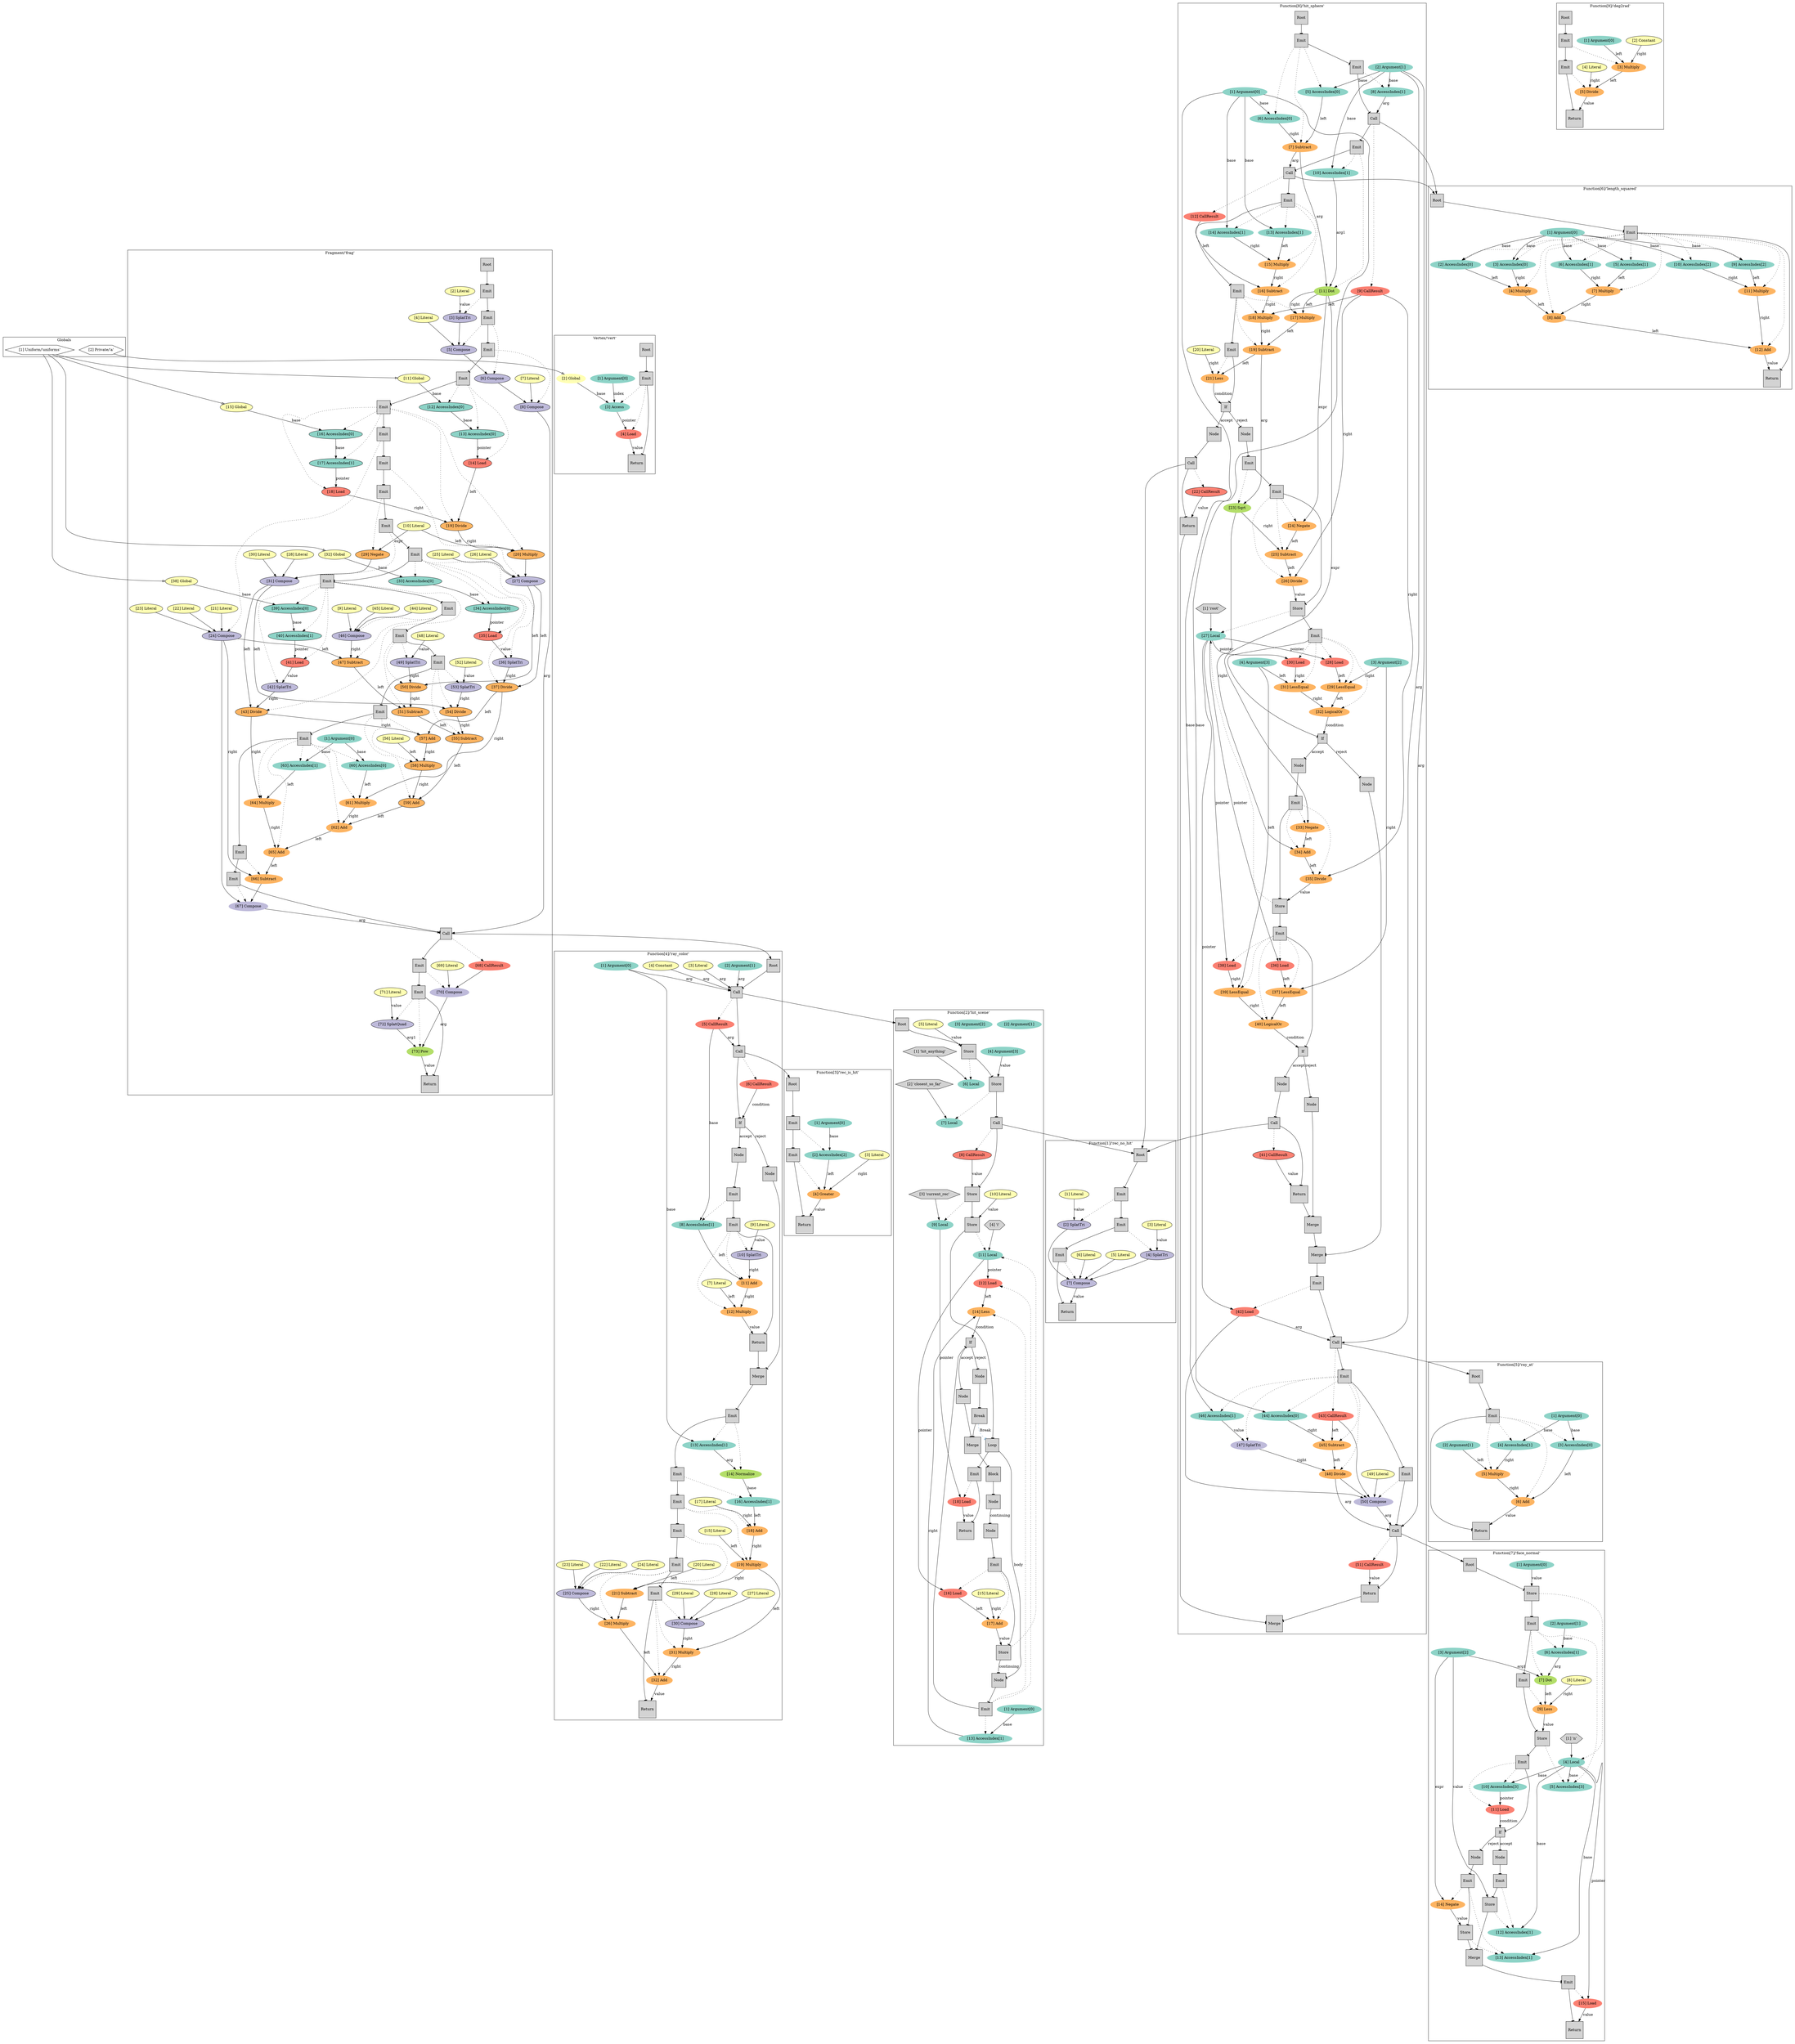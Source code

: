 digraph Module {
	subgraph cluster_globals {
		label="Globals"
		g0 [ shape=hexagon label="[1] Uniform/'uniforms'" ]
		g1 [ shape=hexagon label="[2] Private/'a'" ]
	}
	subgraph cluster_f0 {
		label="Function[1]/'rec_no_hit'"
		node [ style=filled ]
		f0_e0 [ fillcolor="#ffffb3" label="[1] Literal" ]
		f0_e1 [ fillcolor="#bebada" label="[2] SplatTri" ]
		f0_e0 -> f0_e1 [ label="value" ]
		f0_e2 [ fillcolor="#ffffb3" label="[3] Literal" ]
		f0_e3 [ fillcolor="#bebada" label="[4] SplatTri" ]
		f0_e2 -> f0_e3 [ label="value" ]
		f0_e4 [ fillcolor="#ffffb3" label="[5] Literal" ]
		f0_e5 [ fillcolor="#ffffb3" label="[6] Literal" ]
		f0_e6 [ fillcolor="#bebada" label="[7] Compose" ]
		{ f0_e1 f0_e3 f0_e4 f0_e5 } -> f0_e6
		f0_s0 [ shape=square label="Root" ]
		f0_s1 [ shape=square label="Emit" ]
		f0_s2 [ shape=square label="Emit" ]
		f0_s3 [ shape=square label="Emit" ]
		f0_s4 [ shape=square label="Return" ]
		f0_s0 -> f0_s1 [ arrowhead=tee label="" ]
		f0_s1 -> f0_s2 [ arrowhead=tee label="" ]
		f0_s2 -> f0_s3 [ arrowhead=tee label="" ]
		f0_s3 -> f0_s4 [ arrowhead=tee label="" ]
		f0_e6 -> f0_s4 [ label="value" ]
		f0_s1 -> f0_e1 [ style=dotted ]
		f0_s2 -> f0_e3 [ style=dotted ]
		f0_s3 -> f0_e6 [ style=dotted ]
	}
	subgraph cluster_f1 {
		label="Function[2]/'hit_scene'"
		node [ style=filled ]
		f1_l0 [ shape=hexagon label="[1] 'hit_anything'" ]
		f1_l1 [ shape=hexagon label="[2] 'closest_so_far'" ]
		f1_l2 [ shape=hexagon label="[3] 'current_rec'" ]
		f1_l3 [ shape=hexagon label="[4] 'i'" ]
		f1_e0 [ color="#8dd3c7" label="[1] Argument[0]" ]
		f1_e1 [ color="#8dd3c7" label="[2] Argument[1]" ]
		f1_e2 [ color="#8dd3c7" label="[3] Argument[2]" ]
		f1_e3 [ color="#8dd3c7" label="[4] Argument[3]" ]
		f1_e4 [ fillcolor="#ffffb3" label="[5] Literal" ]
		f1_e5 [ color="#8dd3c7" label="[6] Local" ]
		f1_l0 -> f1_e5
		f1_e6 [ color="#8dd3c7" label="[7] Local" ]
		f1_l1 -> f1_e6
		f1_e7 [ fillcolor="#fb8072" label="[8] CallResult" ]
		f1_e8 [ color="#8dd3c7" label="[9] Local" ]
		f1_l2 -> f1_e8
		f1_e9 [ fillcolor="#ffffb3" label="[10] Literal" ]
		f1_e10 [ color="#8dd3c7" label="[11] Local" ]
		f1_l3 -> f1_e10
		f1_e11 [ color="#fb8072" label="[12] Load" ]
		f1_e10 -> f1_e11 [ label="pointer" ]
		f1_e12 [ color="#8dd3c7" label="[13] AccessIndex[1]" ]
		f1_e0 -> f1_e12 [ label="base" ]
		f1_e13 [ color="#fdb462" label="[14] Less" ]
		f1_e12 -> f1_e13 [ label="right" ]
		f1_e11 -> f1_e13 [ label="left" ]
		f1_e14 [ fillcolor="#ffffb3" label="[15] Literal" ]
		f1_e15 [ color="#fb8072" label="[16] Load" ]
		f1_e10 -> f1_e15 [ label="pointer" ]
		f1_e16 [ color="#fdb462" label="[17] Add" ]
		f1_e14 -> f1_e16 [ label="right" ]
		f1_e15 -> f1_e16 [ label="left" ]
		f1_e17 [ color="#fb8072" label="[18] Load" ]
		f1_e8 -> f1_e17 [ label="pointer" ]
		f1_s0 [ shape=square label="Root" ]
		f1_s1 [ shape=square label="Store" ]
		f1_s2 [ shape=square label="Store" ]
		f1_s3 [ shape=square label="Call" ]
		f1_s4 [ shape=square label="Store" ]
		f1_s5 [ shape=square label="Store" ]
		f1_s6 [ shape=square label="Loop" ]
		f1_s7 [ shape=square label="Node" ]
		f1_s8 [ shape=square label="Emit" ]
		f1_s9 [ shape=square label="Store" ]
		f1_s10 [ shape=square label="Node" ]
		f1_s11 [ shape=square label="Emit" ]
		f1_s12 [ shape=square label="If" ]
		f1_s13 [ shape=square label="Node" ]
		f1_s14 [ shape=square label="Node" ]
		f1_s15 [ shape=square label="Break" ]
		f1_s16 [ shape=square label="Merge" ]
		f1_s17 [ shape=square label="Block" ]
		f1_s18 [ shape=square label="Node" ]
		f1_s19 [ shape=square label="Emit" ]
		f1_s20 [ shape=square label="Return" ]
		f1_s0 -> f1_s1 [ arrowhead=tee label="" ]
		f1_s1 -> f1_s2 [ arrowhead=tee label="" ]
		f1_s2 -> f1_s3 [ arrowhead=tee label="" ]
		f1_s3 -> f1_s4 [ arrowhead=tee label="" ]
		f1_s4 -> f1_s5 [ arrowhead=tee label="" ]
		f1_s5 -> f1_s6 [ arrowhead=tee label="" ]
		f1_s7 -> f1_s8 [ arrowhead=tee label="" ]
		f1_s8 -> f1_s9 [ arrowhead=tee label="" ]
		f1_s10 -> f1_s11 [ arrowhead=tee label="" ]
		f1_s11 -> f1_s12 [ arrowhead=tee label="" ]
		f1_s12 -> f1_s13 [ arrowhead=tee label="accept" ]
		f1_s14 -> f1_s15 [ arrowhead=tee label="" ]
		f1_s12 -> f1_s14 [ arrowhead=tee label="reject" ]
		f1_s13 -> f1_s16 [ arrowhead=tee label="" ]
		f1_s15 -> f1_s16 [ arrowhead=tee label="" ]
		f1_s16 -> f1_s17 [ arrowhead=tee label="" ]
		f1_s17 -> f1_s18 [ arrowhead=tee label="" ]
		f1_s6 -> f1_s10 [ arrowhead=tee label="body" ]
		f1_s18 -> f1_s7 [ arrowhead=tee label="continuing" ]
		f1_s9 -> f1_s10 [ arrowhead=tee label="continuing" ]
		f1_s6 -> f1_s19 [ arrowhead=tee label="" ]
		f1_s19 -> f1_s20 [ arrowhead=tee label="" ]
		f1_s15 -> f1_s6 [ arrowhead=tee style=dashed color="#80b1d3" label="Break" ]
		f1_e4 -> f1_s1 [ label="value" ]
		f1_e3 -> f1_s2 [ label="value" ]
		f1_e7 -> f1_s4 [ label="value" ]
		f1_e9 -> f1_s5 [ label="value" ]
		f1_e16 -> f1_s9 [ label="value" ]
		f1_e13 -> f1_s12 [ label="condition" ]
		f1_e17 -> f1_s20 [ label="value" ]
		f1_s1 -> f1_e5 [ style=dotted ]
		f1_s2 -> f1_e6 [ style=dotted ]
		f1_s3 -> f1_e7 [ style=dotted ]
		f1_s4 -> f1_e8 [ style=dotted ]
		f1_s5 -> f1_e10 [ style=dotted ]
		f1_s8 -> f1_e15 [ style=dotted ]
		f1_s8 -> f1_e16 [ style=dotted ]
		f1_s9 -> f1_e10 [ style=dotted ]
		f1_s11 -> f1_e11 [ style=dotted ]
		f1_s11 -> f1_e12 [ style=dotted ]
		f1_s11 -> f1_e13 [ style=dotted ]
		f1_s19 -> f1_e17 [ style=dotted ]
		f1_s3 -> f0_s0
	}
	subgraph cluster_f2 {
		label="Function[3]/'rec_is_hit'"
		node [ style=filled ]
		f2_e0 [ color="#8dd3c7" label="[1] Argument[0]" ]
		f2_e1 [ color="#8dd3c7" label="[2] AccessIndex[2]" ]
		f2_e0 -> f2_e1 [ label="base" ]
		f2_e2 [ fillcolor="#ffffb3" label="[3] Literal" ]
		f2_e3 [ color="#fdb462" label="[4] Greater" ]
		f2_e2 -> f2_e3 [ label="right" ]
		f2_e1 -> f2_e3 [ label="left" ]
		f2_s0 [ shape=square label="Root" ]
		f2_s1 [ shape=square label="Emit" ]
		f2_s2 [ shape=square label="Emit" ]
		f2_s3 [ shape=square label="Return" ]
		f2_s0 -> f2_s1 [ arrowhead=tee label="" ]
		f2_s1 -> f2_s2 [ arrowhead=tee label="" ]
		f2_s2 -> f2_s3 [ arrowhead=tee label="" ]
		f2_e3 -> f2_s3 [ label="value" ]
		f2_s1 -> f2_e1 [ style=dotted ]
		f2_s2 -> f2_e3 [ style=dotted ]
	}
	subgraph cluster_f3 {
		label="Function[4]/'ray_color'"
		node [ style=filled ]
		f3_e0 [ color="#8dd3c7" label="[1] Argument[0]" ]
		f3_e1 [ color="#8dd3c7" label="[2] Argument[1]" ]
		f3_e2 [ fillcolor="#ffffb3" label="[3] Literal" ]
		f3_e3 [ fillcolor="#ffffb3" label="[4] Constant" ]
		f3_e4 [ color="#fb8072" label="[5] CallResult" ]
		f3_e5 [ color="#fb8072" label="[6] CallResult" ]
		f3_e6 [ fillcolor="#ffffb3" label="[7] Literal" ]
		f3_e7 [ color="#8dd3c7" label="[8] AccessIndex[1]" ]
		f3_e4 -> f3_e7 [ label="base" ]
		f3_e8 [ fillcolor="#ffffb3" label="[9] Literal" ]
		f3_e9 [ fillcolor="#bebada" label="[10] SplatTri" ]
		f3_e8 -> f3_e9 [ label="value" ]
		f3_e10 [ color="#fdb462" label="[11] Add" ]
		f3_e9 -> f3_e10 [ label="right" ]
		f3_e7 -> f3_e10 [ label="left" ]
		f3_e11 [ color="#fdb462" label="[12] Multiply" ]
		f3_e10 -> f3_e11 [ label="right" ]
		f3_e6 -> f3_e11 [ label="left" ]
		f3_e12 [ color="#8dd3c7" label="[13] AccessIndex[1]" ]
		f3_e0 -> f3_e12 [ label="base" ]
		f3_e13 [ color="#b3de69" label="[14] Normalize" ]
		f3_e12 -> f3_e13 [ label="arg" ]
		f3_e14 [ fillcolor="#ffffb3" label="[15] Literal" ]
		f3_e15 [ color="#8dd3c7" label="[16] AccessIndex[1]" ]
		f3_e13 -> f3_e15 [ label="base" ]
		f3_e16 [ fillcolor="#ffffb3" label="[17] Literal" ]
		f3_e17 [ color="#fdb462" label="[18] Add" ]
		f3_e16 -> f3_e17 [ label="right" ]
		f3_e15 -> f3_e17 [ label="left" ]
		f3_e18 [ color="#fdb462" label="[19] Multiply" ]
		f3_e17 -> f3_e18 [ label="right" ]
		f3_e14 -> f3_e18 [ label="left" ]
		f3_e19 [ fillcolor="#ffffb3" label="[20] Literal" ]
		f3_e20 [ color="#fdb462" label="[21] Subtract" ]
		f3_e18 -> f3_e20 [ label="right" ]
		f3_e19 -> f3_e20 [ label="left" ]
		f3_e21 [ fillcolor="#ffffb3" label="[22] Literal" ]
		f3_e22 [ fillcolor="#ffffb3" label="[23] Literal" ]
		f3_e23 [ fillcolor="#ffffb3" label="[24] Literal" ]
		f3_e24 [ fillcolor="#bebada" label="[25] Compose" ]
		{ f3_e21 f3_e22 f3_e23 } -> f3_e24
		f3_e25 [ color="#fdb462" label="[26] Multiply" ]
		f3_e24 -> f3_e25 [ label="right" ]
		f3_e20 -> f3_e25 [ label="left" ]
		f3_e26 [ fillcolor="#ffffb3" label="[27] Literal" ]
		f3_e27 [ fillcolor="#ffffb3" label="[28] Literal" ]
		f3_e28 [ fillcolor="#ffffb3" label="[29] Literal" ]
		f3_e29 [ fillcolor="#bebada" label="[30] Compose" ]
		{ f3_e26 f3_e27 f3_e28 } -> f3_e29
		f3_e30 [ color="#fdb462" label="[31] Multiply" ]
		f3_e29 -> f3_e30 [ label="right" ]
		f3_e18 -> f3_e30 [ label="left" ]
		f3_e31 [ color="#fdb462" label="[32] Add" ]
		f3_e30 -> f3_e31 [ label="right" ]
		f3_e25 -> f3_e31 [ label="left" ]
		f3_s0 [ shape=square label="Root" ]
		f3_s1 [ shape=square label="Call" ]
		f3_s2 [ shape=square label="Call" ]
		f3_s3 [ shape=square label="If" ]
		f3_s4 [ shape=square label="Node" ]
		f3_s5 [ shape=square label="Emit" ]
		f3_s6 [ shape=square label="Emit" ]
		f3_s7 [ shape=square label="Return" ]
		f3_s8 [ shape=square label="Node" ]
		f3_s9 [ shape=square label="Merge" ]
		f3_s10 [ shape=square label="Emit" ]
		f3_s11 [ shape=square label="Emit" ]
		f3_s12 [ shape=square label="Emit" ]
		f3_s13 [ shape=square label="Emit" ]
		f3_s14 [ shape=square label="Emit" ]
		f3_s15 [ shape=square label="Emit" ]
		f3_s16 [ shape=square label="Return" ]
		f3_s0 -> f3_s1 [ arrowhead=tee label="" ]
		f3_s1 -> f3_s2 [ arrowhead=tee label="" ]
		f3_s2 -> f3_s3 [ arrowhead=tee label="" ]
		f3_s4 -> f3_s5 [ arrowhead=tee label="" ]
		f3_s5 -> f3_s6 [ arrowhead=tee label="" ]
		f3_s6 -> f3_s7 [ arrowhead=tee label="" ]
		f3_s3 -> f3_s4 [ arrowhead=tee label="accept" ]
		f3_s3 -> f3_s8 [ arrowhead=tee label="reject" ]
		f3_s7 -> f3_s9 [ arrowhead=tee label="" ]
		f3_s8 -> f3_s9 [ arrowhead=tee label="" ]
		f3_s9 -> f3_s10 [ arrowhead=tee label="" ]
		f3_s10 -> f3_s11 [ arrowhead=tee label="" ]
		f3_s11 -> f3_s12 [ arrowhead=tee label="" ]
		f3_s12 -> f3_s13 [ arrowhead=tee label="" ]
		f3_s13 -> f3_s14 [ arrowhead=tee label="" ]
		f3_s14 -> f3_s15 [ arrowhead=tee label="" ]
		f3_s15 -> f3_s16 [ arrowhead=tee label="" ]
		f3_e1 -> f3_s1 [ label="arg" ]
		f3_e0 -> f3_s1 [ label="arg" ]
		f3_e2 -> f3_s1 [ label="arg" ]
		f3_e3 -> f3_s1 [ label="arg" ]
		f3_e4 -> f3_s2 [ label="arg" ]
		f3_e5 -> f3_s3 [ label="condition" ]
		f3_e11 -> f3_s7 [ label="value" ]
		f3_e31 -> f3_s16 [ label="value" ]
		f3_s1 -> f3_e4 [ style=dotted ]
		f3_s2 -> f3_e5 [ style=dotted ]
		f3_s5 -> f3_e7 [ style=dotted ]
		f3_s6 -> f3_e9 [ style=dotted ]
		f3_s6 -> f3_e10 [ style=dotted ]
		f3_s6 -> f3_e11 [ style=dotted ]
		f3_s10 -> f3_e12 [ style=dotted ]
		f3_s10 -> f3_e13 [ style=dotted ]
		f3_s11 -> f3_e15 [ style=dotted ]
		f3_s12 -> f3_e17 [ style=dotted ]
		f3_s12 -> f3_e18 [ style=dotted ]
		f3_s13 -> f3_e20 [ style=dotted ]
		f3_s14 -> f3_e24 [ style=dotted ]
		f3_s14 -> f3_e25 [ style=dotted ]
		f3_s15 -> f3_e29 [ style=dotted ]
		f3_s15 -> f3_e30 [ style=dotted ]
		f3_s15 -> f3_e31 [ style=dotted ]
		f3_s1 -> f1_s0
		f3_s2 -> f2_s0
	}
	subgraph cluster_f4 {
		label="Function[5]/'ray_at'"
		node [ style=filled ]
		f4_e0 [ color="#8dd3c7" label="[1] Argument[0]" ]
		f4_e1 [ color="#8dd3c7" label="[2] Argument[1]" ]
		f4_e2 [ color="#8dd3c7" label="[3] AccessIndex[0]" ]
		f4_e0 -> f4_e2 [ label="base" ]
		f4_e3 [ color="#8dd3c7" label="[4] AccessIndex[1]" ]
		f4_e0 -> f4_e3 [ label="base" ]
		f4_e4 [ color="#fdb462" label="[5] Multiply" ]
		f4_e3 -> f4_e4 [ label="right" ]
		f4_e1 -> f4_e4 [ label="left" ]
		f4_e5 [ color="#fdb462" label="[6] Add" ]
		f4_e4 -> f4_e5 [ label="right" ]
		f4_e2 -> f4_e5 [ label="left" ]
		f4_s0 [ shape=square label="Root" ]
		f4_s1 [ shape=square label="Emit" ]
		f4_s2 [ shape=square label="Return" ]
		f4_s0 -> f4_s1 [ arrowhead=tee label="" ]
		f4_s1 -> f4_s2 [ arrowhead=tee label="" ]
		f4_e5 -> f4_s2 [ label="value" ]
		f4_s1 -> f4_e2 [ style=dotted ]
		f4_s1 -> f4_e3 [ style=dotted ]
		f4_s1 -> f4_e4 [ style=dotted ]
		f4_s1 -> f4_e5 [ style=dotted ]
	}
	subgraph cluster_f5 {
		label="Function[6]/'length_squared'"
		node [ style=filled ]
		f5_e0 [ color="#8dd3c7" label="[1] Argument[0]" ]
		f5_e1 [ color="#8dd3c7" label="[2] AccessIndex[0]" ]
		f5_e0 -> f5_e1 [ label="base" ]
		f5_e2 [ color="#8dd3c7" label="[3] AccessIndex[0]" ]
		f5_e0 -> f5_e2 [ label="base" ]
		f5_e3 [ color="#fdb462" label="[4] Multiply" ]
		f5_e2 -> f5_e3 [ label="right" ]
		f5_e1 -> f5_e3 [ label="left" ]
		f5_e4 [ color="#8dd3c7" label="[5] AccessIndex[1]" ]
		f5_e0 -> f5_e4 [ label="base" ]
		f5_e5 [ color="#8dd3c7" label="[6] AccessIndex[1]" ]
		f5_e0 -> f5_e5 [ label="base" ]
		f5_e6 [ color="#fdb462" label="[7] Multiply" ]
		f5_e5 -> f5_e6 [ label="right" ]
		f5_e4 -> f5_e6 [ label="left" ]
		f5_e7 [ color="#fdb462" label="[8] Add" ]
		f5_e6 -> f5_e7 [ label="right" ]
		f5_e3 -> f5_e7 [ label="left" ]
		f5_e8 [ color="#8dd3c7" label="[9] AccessIndex[2]" ]
		f5_e0 -> f5_e8 [ label="base" ]
		f5_e9 [ color="#8dd3c7" label="[10] AccessIndex[2]" ]
		f5_e0 -> f5_e9 [ label="base" ]
		f5_e10 [ color="#fdb462" label="[11] Multiply" ]
		f5_e9 -> f5_e10 [ label="right" ]
		f5_e8 -> f5_e10 [ label="left" ]
		f5_e11 [ color="#fdb462" label="[12] Add" ]
		f5_e10 -> f5_e11 [ label="right" ]
		f5_e7 -> f5_e11 [ label="left" ]
		f5_s0 [ shape=square label="Root" ]
		f5_s1 [ shape=square label="Emit" ]
		f5_s2 [ shape=square label="Return" ]
		f5_s0 -> f5_s1 [ arrowhead=tee label="" ]
		f5_s1 -> f5_s2 [ arrowhead=tee label="" ]
		f5_e11 -> f5_s2 [ label="value" ]
		f5_s1 -> f5_e1 [ style=dotted ]
		f5_s1 -> f5_e2 [ style=dotted ]
		f5_s1 -> f5_e3 [ style=dotted ]
		f5_s1 -> f5_e4 [ style=dotted ]
		f5_s1 -> f5_e5 [ style=dotted ]
		f5_s1 -> f5_e6 [ style=dotted ]
		f5_s1 -> f5_e7 [ style=dotted ]
		f5_s1 -> f5_e8 [ style=dotted ]
		f5_s1 -> f5_e9 [ style=dotted ]
		f5_s1 -> f5_e10 [ style=dotted ]
		f5_s1 -> f5_e11 [ style=dotted ]
	}
	subgraph cluster_f6 {
		label="Function[7]/'face_normal'"
		node [ style=filled ]
		f6_l0 [ shape=hexagon label="[1] 'n'" ]
		f6_e0 [ color="#8dd3c7" label="[1] Argument[0]" ]
		f6_e1 [ color="#8dd3c7" label="[2] Argument[1]" ]
		f6_e2 [ color="#8dd3c7" label="[3] Argument[2]" ]
		f6_e3 [ color="#8dd3c7" label="[4] Local" ]
		f6_l0 -> f6_e3
		f6_e4 [ color="#8dd3c7" label="[5] AccessIndex[3]" ]
		f6_e3 -> f6_e4 [ label="base" ]
		f6_e5 [ color="#8dd3c7" label="[6] AccessIndex[1]" ]
		f6_e1 -> f6_e5 [ label="base" ]
		f6_e6 [ color="#b3de69" label="[7] Dot" ]
		f6_e5 -> f6_e6 [ label="arg" ]
		f6_e2 -> f6_e6 [ label="arg1" ]
		f6_e7 [ fillcolor="#ffffb3" label="[8] Literal" ]
		f6_e8 [ color="#fdb462" label="[9] Less" ]
		f6_e7 -> f6_e8 [ label="right" ]
		f6_e6 -> f6_e8 [ label="left" ]
		f6_e9 [ color="#8dd3c7" label="[10] AccessIndex[3]" ]
		f6_e3 -> f6_e9 [ label="base" ]
		f6_e10 [ color="#fb8072" label="[11] Load" ]
		f6_e9 -> f6_e10 [ label="pointer" ]
		f6_e11 [ color="#8dd3c7" label="[12] AccessIndex[1]" ]
		f6_e3 -> f6_e11 [ label="base" ]
		f6_e12 [ color="#8dd3c7" label="[13] AccessIndex[1]" ]
		f6_e3 -> f6_e12 [ label="base" ]
		f6_e13 [ color="#fdb462" label="[14] Negate" ]
		f6_e2 -> f6_e13 [ label="expr" ]
		f6_e14 [ color="#fb8072" label="[15] Load" ]
		f6_e3 -> f6_e14 [ label="pointer" ]
		f6_s0 [ shape=square label="Root" ]
		f6_s1 [ shape=square label="Store" ]
		f6_s2 [ shape=square label="Emit" ]
		f6_s3 [ shape=square label="Emit" ]
		f6_s4 [ shape=square label="Store" ]
		f6_s5 [ shape=square label="Emit" ]
		f6_s6 [ shape=square label="If" ]
		f6_s7 [ shape=square label="Node" ]
		f6_s8 [ shape=square label="Emit" ]
		f6_s9 [ shape=square label="Store" ]
		f6_s10 [ shape=square label="Node" ]
		f6_s11 [ shape=square label="Emit" ]
		f6_s12 [ shape=square label="Store" ]
		f6_s13 [ shape=square label="Merge" ]
		f6_s14 [ shape=square label="Emit" ]
		f6_s15 [ shape=square label="Return" ]
		f6_s0 -> f6_s1 [ arrowhead=tee label="" ]
		f6_s1 -> f6_s2 [ arrowhead=tee label="" ]
		f6_s2 -> f6_s3 [ arrowhead=tee label="" ]
		f6_s3 -> f6_s4 [ arrowhead=tee label="" ]
		f6_s4 -> f6_s5 [ arrowhead=tee label="" ]
		f6_s5 -> f6_s6 [ arrowhead=tee label="" ]
		f6_s7 -> f6_s8 [ arrowhead=tee label="" ]
		f6_s8 -> f6_s9 [ arrowhead=tee label="" ]
		f6_s6 -> f6_s7 [ arrowhead=tee label="accept" ]
		f6_s10 -> f6_s11 [ arrowhead=tee label="" ]
		f6_s11 -> f6_s12 [ arrowhead=tee label="" ]
		f6_s6 -> f6_s10 [ arrowhead=tee label="reject" ]
		f6_s9 -> f6_s13 [ arrowhead=tee label="" ]
		f6_s12 -> f6_s13 [ arrowhead=tee label="" ]
		f6_s13 -> f6_s14 [ arrowhead=tee label="" ]
		f6_s14 -> f6_s15 [ arrowhead=tee label="" ]
		f6_e0 -> f6_s1 [ label="value" ]
		f6_e8 -> f6_s4 [ label="value" ]
		f6_e10 -> f6_s6 [ label="condition" ]
		f6_e2 -> f6_s9 [ label="value" ]
		f6_e13 -> f6_s12 [ label="value" ]
		f6_e14 -> f6_s15 [ label="value" ]
		f6_s1 -> f6_e3 [ style=dotted ]
		f6_s2 -> f6_e4 [ style=dotted ]
		f6_s2 -> f6_e5 [ style=dotted ]
		f6_s2 -> f6_e6 [ style=dotted ]
		f6_s3 -> f6_e8 [ style=dotted ]
		f6_s4 -> f6_e4 [ style=dotted ]
		f6_s5 -> f6_e9 [ style=dotted ]
		f6_s5 -> f6_e10 [ style=dotted ]
		f6_s8 -> f6_e11 [ style=dotted ]
		f6_s9 -> f6_e11 [ style=dotted ]
		f6_s11 -> f6_e12 [ style=dotted ]
		f6_s11 -> f6_e13 [ style=dotted ]
		f6_s12 -> f6_e12 [ style=dotted ]
		f6_s14 -> f6_e14 [ style=dotted ]
	}
	subgraph cluster_f7 {
		label="Function[8]/'hit_sphere'"
		node [ style=filled ]
		f7_l0 [ shape=hexagon label="[1] 'root'" ]
		f7_e0 [ color="#8dd3c7" label="[1] Argument[0]" ]
		f7_e1 [ color="#8dd3c7" label="[2] Argument[1]" ]
		f7_e2 [ color="#8dd3c7" label="[3] Argument[2]" ]
		f7_e3 [ color="#8dd3c7" label="[4] Argument[3]" ]
		f7_e4 [ color="#8dd3c7" label="[5] AccessIndex[0]" ]
		f7_e1 -> f7_e4 [ label="base" ]
		f7_e5 [ color="#8dd3c7" label="[6] AccessIndex[0]" ]
		f7_e0 -> f7_e5 [ label="base" ]
		f7_e6 [ color="#fdb462" label="[7] Subtract" ]
		f7_e5 -> f7_e6 [ label="right" ]
		f7_e4 -> f7_e6 [ label="left" ]
		f7_e7 [ color="#8dd3c7" label="[8] AccessIndex[1]" ]
		f7_e1 -> f7_e7 [ label="base" ]
		f7_e8 [ color="#fb8072" label="[9] CallResult" ]
		f7_e9 [ color="#8dd3c7" label="[10] AccessIndex[1]" ]
		f7_e1 -> f7_e9 [ label="base" ]
		f7_e10 [ color="#b3de69" label="[11] Dot" ]
		f7_e6 -> f7_e10 [ label="arg" ]
		f7_e9 -> f7_e10 [ label="arg1" ]
		f7_e11 [ color="#fb8072" label="[12] CallResult" ]
		f7_e12 [ color="#8dd3c7" label="[13] AccessIndex[1]" ]
		f7_e0 -> f7_e12 [ label="base" ]
		f7_e13 [ color="#8dd3c7" label="[14] AccessIndex[1]" ]
		f7_e0 -> f7_e13 [ label="base" ]
		f7_e14 [ color="#fdb462" label="[15] Multiply" ]
		f7_e13 -> f7_e14 [ label="right" ]
		f7_e12 -> f7_e14 [ label="left" ]
		f7_e15 [ color="#fdb462" label="[16] Subtract" ]
		f7_e14 -> f7_e15 [ label="right" ]
		f7_e11 -> f7_e15 [ label="left" ]
		f7_e16 [ color="#fdb462" label="[17] Multiply" ]
		f7_e10 -> f7_e16 [ label="right" ]
		f7_e10 -> f7_e16 [ label="left" ]
		f7_e17 [ color="#fdb462" label="[18] Multiply" ]
		f7_e15 -> f7_e17 [ label="right" ]
		f7_e8 -> f7_e17 [ label="left" ]
		f7_e18 [ color="#fdb462" label="[19] Subtract" ]
		f7_e17 -> f7_e18 [ label="right" ]
		f7_e16 -> f7_e18 [ label="left" ]
		f7_e19 [ fillcolor="#ffffb3" label="[20] Literal" ]
		f7_e20 [ color="#fdb462" label="[21] Less" ]
		f7_e19 -> f7_e20 [ label="right" ]
		f7_e18 -> f7_e20 [ label="left" ]
		f7_e21 [ fillcolor="#fb8072" label="[22] CallResult" ]
		f7_e22 [ color="#b3de69" label="[23] Sqrt" ]
		f7_e18 -> f7_e22 [ label="arg" ]
		f7_e23 [ color="#fdb462" label="[24] Negate" ]
		f7_e10 -> f7_e23 [ label="expr" ]
		f7_e24 [ color="#fdb462" label="[25] Subtract" ]
		f7_e22 -> f7_e24 [ label="right" ]
		f7_e23 -> f7_e24 [ label="left" ]
		f7_e25 [ color="#fdb462" label="[26] Divide" ]
		f7_e8 -> f7_e25 [ label="right" ]
		f7_e24 -> f7_e25 [ label="left" ]
		f7_e26 [ color="#8dd3c7" label="[27] Local" ]
		f7_l0 -> f7_e26
		f7_e27 [ color="#fb8072" label="[28] Load" ]
		f7_e26 -> f7_e27 [ label="pointer" ]
		f7_e28 [ color="#fdb462" label="[29] LessEqual" ]
		f7_e2 -> f7_e28 [ label="right" ]
		f7_e27 -> f7_e28 [ label="left" ]
		f7_e29 [ color="#fb8072" label="[30] Load" ]
		f7_e26 -> f7_e29 [ label="pointer" ]
		f7_e30 [ color="#fdb462" label="[31] LessEqual" ]
		f7_e29 -> f7_e30 [ label="right" ]
		f7_e3 -> f7_e30 [ label="left" ]
		f7_e31 [ color="#fdb462" label="[32] LogicalOr" ]
		f7_e30 -> f7_e31 [ label="right" ]
		f7_e28 -> f7_e31 [ label="left" ]
		f7_e32 [ color="#fdb462" label="[33] Negate" ]
		f7_e10 -> f7_e32 [ label="expr" ]
		f7_e33 [ color="#fdb462" label="[34] Add" ]
		f7_e22 -> f7_e33 [ label="right" ]
		f7_e32 -> f7_e33 [ label="left" ]
		f7_e34 [ color="#fdb462" label="[35] Divide" ]
		f7_e8 -> f7_e34 [ label="right" ]
		f7_e33 -> f7_e34 [ label="left" ]
		f7_e35 [ color="#fb8072" label="[36] Load" ]
		f7_e26 -> f7_e35 [ label="pointer" ]
		f7_e36 [ color="#fdb462" label="[37] LessEqual" ]
		f7_e2 -> f7_e36 [ label="right" ]
		f7_e35 -> f7_e36 [ label="left" ]
		f7_e37 [ color="#fb8072" label="[38] Load" ]
		f7_e26 -> f7_e37 [ label="pointer" ]
		f7_e38 [ color="#fdb462" label="[39] LessEqual" ]
		f7_e37 -> f7_e38 [ label="right" ]
		f7_e3 -> f7_e38 [ label="left" ]
		f7_e39 [ color="#fdb462" label="[40] LogicalOr" ]
		f7_e38 -> f7_e39 [ label="right" ]
		f7_e36 -> f7_e39 [ label="left" ]
		f7_e40 [ fillcolor="#fb8072" label="[41] CallResult" ]
		f7_e41 [ color="#fb8072" label="[42] Load" ]
		f7_e26 -> f7_e41 [ label="pointer" ]
		f7_e42 [ color="#fb8072" label="[43] CallResult" ]
		f7_e43 [ color="#8dd3c7" label="[44] AccessIndex[0]" ]
		f7_e0 -> f7_e43 [ label="base" ]
		f7_e44 [ color="#fdb462" label="[45] Subtract" ]
		f7_e43 -> f7_e44 [ label="right" ]
		f7_e42 -> f7_e44 [ label="left" ]
		f7_e45 [ color="#8dd3c7" label="[46] AccessIndex[1]" ]
		f7_e0 -> f7_e45 [ label="base" ]
		f7_e46 [ color="#bebada" label="[47] SplatTri" ]
		f7_e45 -> f7_e46 [ label="value" ]
		f7_e47 [ color="#fdb462" label="[48] Divide" ]
		f7_e46 -> f7_e47 [ label="right" ]
		f7_e44 -> f7_e47 [ label="left" ]
		f7_e48 [ fillcolor="#ffffb3" label="[49] Literal" ]
		f7_e49 [ color="#bebada" label="[50] Compose" ]
		{ f7_e42 f7_e47 f7_e41 f7_e48 } -> f7_e49
		f7_e50 [ color="#fb8072" label="[51] CallResult" ]
		f7_s0 [ shape=square label="Root" ]
		f7_s1 [ shape=square label="Emit" ]
		f7_s2 [ shape=square label="Emit" ]
		f7_s3 [ shape=square label="Call" ]
		f7_s4 [ shape=square label="Emit" ]
		f7_s5 [ shape=square label="Call" ]
		f7_s6 [ shape=square label="Emit" ]
		f7_s7 [ shape=square label="Emit" ]
		f7_s8 [ shape=square label="Emit" ]
		f7_s9 [ shape=square label="If" ]
		f7_s10 [ shape=square label="Node" ]
		f7_s11 [ shape=square label="Call" ]
		f7_s12 [ shape=square label="Return" ]
		f7_s13 [ shape=square label="Node" ]
		f7_s14 [ shape=square label="Emit" ]
		f7_s15 [ shape=square label="Emit" ]
		f7_s16 [ shape=square label="Store" ]
		f7_s17 [ shape=square label="Emit" ]
		f7_s18 [ shape=square label="If" ]
		f7_s19 [ shape=square label="Node" ]
		f7_s20 [ shape=square label="Emit" ]
		f7_s21 [ shape=square label="Store" ]
		f7_s22 [ shape=square label="Emit" ]
		f7_s23 [ shape=square label="If" ]
		f7_s24 [ shape=square label="Node" ]
		f7_s25 [ shape=square label="Call" ]
		f7_s26 [ shape=square label="Return" ]
		f7_s27 [ shape=square label="Node" ]
		f7_s28 [ shape=square label="Merge" ]
		f7_s29 [ shape=square label="Node" ]
		f7_s30 [ shape=square label="Merge" ]
		f7_s31 [ shape=square label="Emit" ]
		f7_s32 [ shape=square label="Call" ]
		f7_s33 [ shape=square label="Emit" ]
		f7_s34 [ shape=square label="Emit" ]
		f7_s35 [ shape=square label="Call" ]
		f7_s36 [ shape=square label="Return" ]
		f7_s37 [ shape=square label="Merge" ]
		f7_s0 -> f7_s1 [ arrowhead=tee label="" ]
		f7_s1 -> f7_s2 [ arrowhead=tee label="" ]
		f7_s2 -> f7_s3 [ arrowhead=tee label="" ]
		f7_s3 -> f7_s4 [ arrowhead=tee label="" ]
		f7_s4 -> f7_s5 [ arrowhead=tee label="" ]
		f7_s5 -> f7_s6 [ arrowhead=tee label="" ]
		f7_s6 -> f7_s7 [ arrowhead=tee label="" ]
		f7_s7 -> f7_s8 [ arrowhead=tee label="" ]
		f7_s8 -> f7_s9 [ arrowhead=tee label="" ]
		f7_s10 -> f7_s11 [ arrowhead=tee label="" ]
		f7_s11 -> f7_s12 [ arrowhead=tee label="" ]
		f7_s9 -> f7_s10 [ arrowhead=tee label="accept" ]
		f7_s13 -> f7_s14 [ arrowhead=tee label="" ]
		f7_s14 -> f7_s15 [ arrowhead=tee label="" ]
		f7_s15 -> f7_s16 [ arrowhead=tee label="" ]
		f7_s16 -> f7_s17 [ arrowhead=tee label="" ]
		f7_s17 -> f7_s18 [ arrowhead=tee label="" ]
		f7_s19 -> f7_s20 [ arrowhead=tee label="" ]
		f7_s20 -> f7_s21 [ arrowhead=tee label="" ]
		f7_s21 -> f7_s22 [ arrowhead=tee label="" ]
		f7_s22 -> f7_s23 [ arrowhead=tee label="" ]
		f7_s24 -> f7_s25 [ arrowhead=tee label="" ]
		f7_s25 -> f7_s26 [ arrowhead=tee label="" ]
		f7_s23 -> f7_s24 [ arrowhead=tee label="accept" ]
		f7_s23 -> f7_s27 [ arrowhead=tee label="reject" ]
		f7_s26 -> f7_s28 [ arrowhead=tee label="" ]
		f7_s27 -> f7_s28 [ arrowhead=tee label="" ]
		f7_s18 -> f7_s19 [ arrowhead=tee label="accept" ]
		f7_s18 -> f7_s29 [ arrowhead=tee label="reject" ]
		f7_s28 -> f7_s30 [ arrowhead=tee label="" ]
		f7_s29 -> f7_s30 [ arrowhead=tee label="" ]
		f7_s30 -> f7_s31 [ arrowhead=tee label="" ]
		f7_s31 -> f7_s32 [ arrowhead=tee label="" ]
		f7_s32 -> f7_s33 [ arrowhead=tee label="" ]
		f7_s33 -> f7_s34 [ arrowhead=tee label="" ]
		f7_s34 -> f7_s35 [ arrowhead=tee label="" ]
		f7_s35 -> f7_s36 [ arrowhead=tee label="" ]
		f7_s9 -> f7_s13 [ arrowhead=tee label="reject" ]
		f7_s12 -> f7_s37 [ arrowhead=tee label="" ]
		f7_s36 -> f7_s37 [ arrowhead=tee label="" ]
		f7_e7 -> f7_s3 [ label="arg" ]
		f7_e6 -> f7_s5 [ label="arg" ]
		f7_e20 -> f7_s9 [ label="condition" ]
		f7_e21 -> f7_s12 [ label="value" ]
		f7_e25 -> f7_s16 [ label="value" ]
		f7_e31 -> f7_s18 [ label="condition" ]
		f7_e34 -> f7_s21 [ label="value" ]
		f7_e39 -> f7_s23 [ label="condition" ]
		f7_e40 -> f7_s26 [ label="value" ]
		f7_e1 -> f7_s32 [ label="arg" ]
		f7_e41 -> f7_s32 [ label="arg" ]
		f7_e49 -> f7_s35 [ label="arg" ]
		f7_e1 -> f7_s35 [ label="arg" ]
		f7_e47 -> f7_s35 [ label="arg" ]
		f7_e50 -> f7_s36 [ label="value" ]
		f7_s1 -> f7_e4 [ style=dotted ]
		f7_s1 -> f7_e5 [ style=dotted ]
		f7_s1 -> f7_e6 [ style=dotted ]
		f7_s2 -> f7_e7 [ style=dotted ]
		f7_s3 -> f7_e8 [ style=dotted ]
		f7_s4 -> f7_e9 [ style=dotted ]
		f7_s4 -> f7_e10 [ style=dotted ]
		f7_s5 -> f7_e11 [ style=dotted ]
		f7_s6 -> f7_e12 [ style=dotted ]
		f7_s6 -> f7_e13 [ style=dotted ]
		f7_s6 -> f7_e14 [ style=dotted ]
		f7_s6 -> f7_e15 [ style=dotted ]
		f7_s7 -> f7_e16 [ style=dotted ]
		f7_s7 -> f7_e17 [ style=dotted ]
		f7_s7 -> f7_e18 [ style=dotted ]
		f7_s8 -> f7_e20 [ style=dotted ]
		f7_s11 -> f7_e21 [ style=dotted ]
		f7_s14 -> f7_e22 [ style=dotted ]
		f7_s15 -> f7_e23 [ style=dotted ]
		f7_s15 -> f7_e24 [ style=dotted ]
		f7_s15 -> f7_e25 [ style=dotted ]
		f7_s16 -> f7_e26 [ style=dotted ]
		f7_s17 -> f7_e27 [ style=dotted ]
		f7_s17 -> f7_e28 [ style=dotted ]
		f7_s17 -> f7_e29 [ style=dotted ]
		f7_s17 -> f7_e30 [ style=dotted ]
		f7_s17 -> f7_e31 [ style=dotted ]
		f7_s20 -> f7_e32 [ style=dotted ]
		f7_s20 -> f7_e33 [ style=dotted ]
		f7_s20 -> f7_e34 [ style=dotted ]
		f7_s21 -> f7_e26 [ style=dotted ]
		f7_s22 -> f7_e35 [ style=dotted ]
		f7_s22 -> f7_e36 [ style=dotted ]
		f7_s22 -> f7_e37 [ style=dotted ]
		f7_s22 -> f7_e38 [ style=dotted ]
		f7_s22 -> f7_e39 [ style=dotted ]
		f7_s25 -> f7_e40 [ style=dotted ]
		f7_s31 -> f7_e41 [ style=dotted ]
		f7_s32 -> f7_e42 [ style=dotted ]
		f7_s33 -> f7_e43 [ style=dotted ]
		f7_s33 -> f7_e44 [ style=dotted ]
		f7_s33 -> f7_e45 [ style=dotted ]
		f7_s33 -> f7_e46 [ style=dotted ]
		f7_s33 -> f7_e47 [ style=dotted ]
		f7_s34 -> f7_e49 [ style=dotted ]
		f7_s35 -> f7_e50 [ style=dotted ]
		f7_s3 -> f5_s0
		f7_s5 -> f5_s0
		f7_s11 -> f0_s0
		f7_s25 -> f0_s0
		f7_s32 -> f4_s0
		f7_s35 -> f6_s0
	}
	subgraph cluster_f8 {
		label="Function[9]/'deg2rad'"
		node [ style=filled ]
		f8_e0 [ color="#8dd3c7" label="[1] Argument[0]" ]
		f8_e1 [ fillcolor="#ffffb3" label="[2] Constant" ]
		f8_e2 [ color="#fdb462" label="[3] Multiply" ]
		f8_e1 -> f8_e2 [ label="right" ]
		f8_e0 -> f8_e2 [ label="left" ]
		f8_e3 [ fillcolor="#ffffb3" label="[4] Literal" ]
		f8_e4 [ color="#fdb462" label="[5] Divide" ]
		f8_e3 -> f8_e4 [ label="right" ]
		f8_e2 -> f8_e4 [ label="left" ]
		f8_s0 [ shape=square label="Root" ]
		f8_s1 [ shape=square label="Emit" ]
		f8_s2 [ shape=square label="Emit" ]
		f8_s3 [ shape=square label="Return" ]
		f8_s0 -> f8_s1 [ arrowhead=tee label="" ]
		f8_s1 -> f8_s2 [ arrowhead=tee label="" ]
		f8_s2 -> f8_s3 [ arrowhead=tee label="" ]
		f8_e4 -> f8_s3 [ label="value" ]
		f8_s1 -> f8_e2 [ style=dotted ]
		f8_s2 -> f8_e4 [ style=dotted ]
	}
	subgraph cluster_ep0 {
		label="Vertex/'vert'"
		node [ style=filled ]
		ep0_e0 [ color="#8dd3c7" label="[1] Argument[0]" ]
		ep0_e1 [ color="#ffffb3" label="[2] Global" ]
		g1 -> ep0_e1 [fillcolor=gray]
		ep0_e2 [ color="#8dd3c7" label="[3] Access" ]
		ep0_e1 -> ep0_e2 [ label="base" ]
		ep0_e0 -> ep0_e2 [ label="index" ]
		ep0_e3 [ color="#fb8072" label="[4] Load" ]
		ep0_e2 -> ep0_e3 [ label="pointer" ]
		ep0_s0 [ shape=square label="Root" ]
		ep0_s1 [ shape=square label="Emit" ]
		ep0_s2 [ shape=square label="Return" ]
		ep0_s0 -> ep0_s1 [ arrowhead=tee label="" ]
		ep0_s1 -> ep0_s2 [ arrowhead=tee label="" ]
		ep0_e3 -> ep0_s2 [ label="value" ]
		ep0_s1 -> ep0_e2 [ style=dotted ]
		ep0_s1 -> ep0_e3 [ style=dotted ]
	}
	subgraph cluster_ep1 {
		label="Fragment/'frag'"
		node [ style=filled ]
		ep1_e0 [ color="#8dd3c7" label="[1] Argument[0]" ]
		ep1_e1 [ fillcolor="#ffffb3" label="[2] Literal" ]
		ep1_e2 [ fillcolor="#bebada" label="[3] SplatTri" ]
		ep1_e1 -> ep1_e2 [ label="value" ]
		ep1_e3 [ fillcolor="#ffffb3" label="[4] Literal" ]
		ep1_e4 [ fillcolor="#bebada" label="[5] Compose" ]
		{ ep1_e2 ep1_e3 } -> ep1_e4
		ep1_e5 [ fillcolor="#bebada" label="[6] Compose" ]
		{ ep1_e4 } -> ep1_e5
		ep1_e6 [ fillcolor="#ffffb3" label="[7] Literal" ]
		ep1_e7 [ fillcolor="#bebada" label="[8] Compose" ]
		{ ep1_e5 ep1_e6 } -> ep1_e7
		ep1_e8 [ fillcolor="#ffffb3" label="[9] Literal" ]
		ep1_e9 [ fillcolor="#ffffb3" label="[10] Literal" ]
		ep1_e10 [ fillcolor="#ffffb3" label="[11] Global" ]
		g0 -> ep1_e10 [fillcolor=gray]
		ep1_e11 [ fillcolor="#8dd3c7" label="[12] AccessIndex[0]" ]
		ep1_e10 -> ep1_e11 [ label="base" ]
		ep1_e12 [ fillcolor="#8dd3c7" label="[13] AccessIndex[0]" ]
		ep1_e11 -> ep1_e12 [ label="base" ]
		ep1_e13 [ fillcolor="#fb8072" label="[14] Load" ]
		ep1_e12 -> ep1_e13 [ label="pointer" ]
		ep1_e14 [ fillcolor="#ffffb3" label="[15] Global" ]
		g0 -> ep1_e14 [fillcolor=gray]
		ep1_e15 [ fillcolor="#8dd3c7" label="[16] AccessIndex[0]" ]
		ep1_e14 -> ep1_e15 [ label="base" ]
		ep1_e16 [ fillcolor="#8dd3c7" label="[17] AccessIndex[1]" ]
		ep1_e15 -> ep1_e16 [ label="base" ]
		ep1_e17 [ fillcolor="#fb8072" label="[18] Load" ]
		ep1_e16 -> ep1_e17 [ label="pointer" ]
		ep1_e18 [ fillcolor="#fdb462" label="[19] Divide" ]
		ep1_e17 -> ep1_e18 [ label="right" ]
		ep1_e13 -> ep1_e18 [ label="left" ]
		ep1_e19 [ fillcolor="#fdb462" label="[20] Multiply" ]
		ep1_e18 -> ep1_e19 [ label="right" ]
		ep1_e9 -> ep1_e19 [ label="left" ]
		ep1_e20 [ fillcolor="#ffffb3" label="[21] Literal" ]
		ep1_e21 [ fillcolor="#ffffb3" label="[22] Literal" ]
		ep1_e22 [ fillcolor="#ffffb3" label="[23] Literal" ]
		ep1_e23 [ fillcolor="#bebada" label="[24] Compose" ]
		{ ep1_e20 ep1_e21 ep1_e22 } -> ep1_e23
		ep1_e24 [ fillcolor="#ffffb3" label="[25] Literal" ]
		ep1_e25 [ fillcolor="#ffffb3" label="[26] Literal" ]
		ep1_e26 [ fillcolor="#bebada" label="[27] Compose" ]
		{ ep1_e19 ep1_e24 ep1_e25 } -> ep1_e26
		ep1_e27 [ fillcolor="#ffffb3" label="[28] Literal" ]
		ep1_e28 [ fillcolor="#fdb462" label="[29] Negate" ]
		ep1_e9 -> ep1_e28 [ label="expr" ]
		ep1_e29 [ fillcolor="#ffffb3" label="[30] Literal" ]
		ep1_e30 [ fillcolor="#bebada" label="[31] Compose" ]
		{ ep1_e27 ep1_e28 ep1_e29 } -> ep1_e30
		ep1_e31 [ fillcolor="#ffffb3" label="[32] Global" ]
		g0 -> ep1_e31 [fillcolor=gray]
		ep1_e32 [ fillcolor="#8dd3c7" label="[33] AccessIndex[0]" ]
		ep1_e31 -> ep1_e32 [ label="base" ]
		ep1_e33 [ fillcolor="#8dd3c7" label="[34] AccessIndex[0]" ]
		ep1_e32 -> ep1_e33 [ label="base" ]
		ep1_e34 [ fillcolor="#fb8072" label="[35] Load" ]
		ep1_e33 -> ep1_e34 [ label="pointer" ]
		ep1_e35 [ fillcolor="#bebada" label="[36] SplatTri" ]
		ep1_e34 -> ep1_e35 [ label="value" ]
		ep1_e36 [ fillcolor="#fdb462" label="[37] Divide" ]
		ep1_e35 -> ep1_e36 [ label="right" ]
		ep1_e26 -> ep1_e36 [ label="left" ]
		ep1_e37 [ fillcolor="#ffffb3" label="[38] Global" ]
		g0 -> ep1_e37 [fillcolor=gray]
		ep1_e38 [ fillcolor="#8dd3c7" label="[39] AccessIndex[0]" ]
		ep1_e37 -> ep1_e38 [ label="base" ]
		ep1_e39 [ fillcolor="#8dd3c7" label="[40] AccessIndex[1]" ]
		ep1_e38 -> ep1_e39 [ label="base" ]
		ep1_e40 [ fillcolor="#fb8072" label="[41] Load" ]
		ep1_e39 -> ep1_e40 [ label="pointer" ]
		ep1_e41 [ fillcolor="#bebada" label="[42] SplatTri" ]
		ep1_e40 -> ep1_e41 [ label="value" ]
		ep1_e42 [ fillcolor="#fdb462" label="[43] Divide" ]
		ep1_e41 -> ep1_e42 [ label="right" ]
		ep1_e30 -> ep1_e42 [ label="left" ]
		ep1_e43 [ fillcolor="#ffffb3" label="[44] Literal" ]
		ep1_e44 [ fillcolor="#ffffb3" label="[45] Literal" ]
		ep1_e45 [ fillcolor="#bebada" label="[46] Compose" ]
		{ ep1_e43 ep1_e44 ep1_e8 } -> ep1_e45
		ep1_e46 [ fillcolor="#fdb462" label="[47] Subtract" ]
		ep1_e45 -> ep1_e46 [ label="right" ]
		ep1_e23 -> ep1_e46 [ label="left" ]
		ep1_e47 [ fillcolor="#ffffb3" label="[48] Literal" ]
		ep1_e48 [ fillcolor="#bebada" label="[49] SplatTri" ]
		ep1_e47 -> ep1_e48 [ label="value" ]
		ep1_e49 [ fillcolor="#fdb462" label="[50] Divide" ]
		ep1_e48 -> ep1_e49 [ label="right" ]
		ep1_e26 -> ep1_e49 [ label="left" ]
		ep1_e50 [ fillcolor="#fdb462" label="[51] Subtract" ]
		ep1_e49 -> ep1_e50 [ label="right" ]
		ep1_e46 -> ep1_e50 [ label="left" ]
		ep1_e51 [ fillcolor="#ffffb3" label="[52] Literal" ]
		ep1_e52 [ fillcolor="#bebada" label="[53] SplatTri" ]
		ep1_e51 -> ep1_e52 [ label="value" ]
		ep1_e53 [ fillcolor="#fdb462" label="[54] Divide" ]
		ep1_e52 -> ep1_e53 [ label="right" ]
		ep1_e30 -> ep1_e53 [ label="left" ]
		ep1_e54 [ fillcolor="#fdb462" label="[55] Subtract" ]
		ep1_e53 -> ep1_e54 [ label="right" ]
		ep1_e50 -> ep1_e54 [ label="left" ]
		ep1_e55 [ fillcolor="#ffffb3" label="[56] Literal" ]
		ep1_e56 [ fillcolor="#fdb462" label="[57] Add" ]
		ep1_e42 -> ep1_e56 [ label="right" ]
		ep1_e36 -> ep1_e56 [ label="left" ]
		ep1_e57 [ fillcolor="#fdb462" label="[58] Multiply" ]
		ep1_e56 -> ep1_e57 [ label="right" ]
		ep1_e55 -> ep1_e57 [ label="left" ]
		ep1_e58 [ fillcolor="#fdb462" label="[59] Add" ]
		ep1_e57 -> ep1_e58 [ label="right" ]
		ep1_e54 -> ep1_e58 [ label="left" ]
		ep1_e59 [ color="#8dd3c7" label="[60] AccessIndex[0]" ]
		ep1_e0 -> ep1_e59 [ label="base" ]
		ep1_e60 [ color="#fdb462" label="[61] Multiply" ]
		ep1_e36 -> ep1_e60 [ label="right" ]
		ep1_e59 -> ep1_e60 [ label="left" ]
		ep1_e61 [ color="#fdb462" label="[62] Add" ]
		ep1_e60 -> ep1_e61 [ label="right" ]
		ep1_e58 -> ep1_e61 [ label="left" ]
		ep1_e62 [ color="#8dd3c7" label="[63] AccessIndex[1]" ]
		ep1_e0 -> ep1_e62 [ label="base" ]
		ep1_e63 [ color="#fdb462" label="[64] Multiply" ]
		ep1_e42 -> ep1_e63 [ label="right" ]
		ep1_e62 -> ep1_e63 [ label="left" ]
		ep1_e64 [ color="#fdb462" label="[65] Add" ]
		ep1_e63 -> ep1_e64 [ label="right" ]
		ep1_e61 -> ep1_e64 [ label="left" ]
		ep1_e65 [ color="#fdb462" label="[66] Subtract" ]
		ep1_e23 -> ep1_e65 [ label="right" ]
		ep1_e64 -> ep1_e65 [ label="left" ]
		ep1_e66 [ color="#bebada" label="[67] Compose" ]
		{ ep1_e23 ep1_e65 } -> ep1_e66
		ep1_e67 [ color="#fb8072" label="[68] CallResult" ]
		ep1_e68 [ fillcolor="#ffffb3" label="[69] Literal" ]
		ep1_e69 [ color="#bebada" label="[70] Compose" ]
		{ ep1_e67 ep1_e68 } -> ep1_e69
		ep1_e70 [ fillcolor="#ffffb3" label="[71] Literal" ]
		ep1_e71 [ fillcolor="#bebada" label="[72] SplatQuad" ]
		ep1_e70 -> ep1_e71 [ label="value" ]
		ep1_e72 [ color="#b3de69" label="[73] Pow" ]
		ep1_e69 -> ep1_e72 [ label="arg" ]
		ep1_e71 -> ep1_e72 [ label="arg1" ]
		ep1_s0 [ shape=square label="Root" ]
		ep1_s1 [ shape=square label="Emit" ]
		ep1_s2 [ shape=square label="Emit" ]
		ep1_s3 [ shape=square label="Emit" ]
		ep1_s4 [ shape=square label="Emit" ]
		ep1_s5 [ shape=square label="Emit" ]
		ep1_s6 [ shape=square label="Emit" ]
		ep1_s7 [ shape=square label="Emit" ]
		ep1_s8 [ shape=square label="Emit" ]
		ep1_s9 [ shape=square label="Emit" ]
		ep1_s10 [ shape=square label="Emit" ]
		ep1_s11 [ shape=square label="Emit" ]
		ep1_s12 [ shape=square label="Emit" ]
		ep1_s13 [ shape=square label="Emit" ]
		ep1_s14 [ shape=square label="Emit" ]
		ep1_s15 [ shape=square label="Emit" ]
		ep1_s16 [ shape=square label="Emit" ]
		ep1_s17 [ shape=square label="Emit" ]
		ep1_s18 [ shape=square label="Emit" ]
		ep1_s19 [ shape=square label="Call" ]
		ep1_s20 [ shape=square label="Emit" ]
		ep1_s21 [ shape=square label="Emit" ]
		ep1_s22 [ shape=square label="Return" ]
		ep1_s0 -> ep1_s1 [ arrowhead=tee label="" ]
		ep1_s1 -> ep1_s2 [ arrowhead=tee label="" ]
		ep1_s2 -> ep1_s3 [ arrowhead=tee label="" ]
		ep1_s3 -> ep1_s4 [ arrowhead=tee label="" ]
		ep1_s4 -> ep1_s5 [ arrowhead=tee label="" ]
		ep1_s5 -> ep1_s6 [ arrowhead=tee label="" ]
		ep1_s6 -> ep1_s7 [ arrowhead=tee label="" ]
		ep1_s7 -> ep1_s8 [ arrowhead=tee label="" ]
		ep1_s8 -> ep1_s9 [ arrowhead=tee label="" ]
		ep1_s9 -> ep1_s10 [ arrowhead=tee label="" ]
		ep1_s10 -> ep1_s11 [ arrowhead=tee label="" ]
		ep1_s11 -> ep1_s12 [ arrowhead=tee label="" ]
		ep1_s12 -> ep1_s13 [ arrowhead=tee label="" ]
		ep1_s13 -> ep1_s14 [ arrowhead=tee label="" ]
		ep1_s14 -> ep1_s15 [ arrowhead=tee label="" ]
		ep1_s15 -> ep1_s16 [ arrowhead=tee label="" ]
		ep1_s16 -> ep1_s17 [ arrowhead=tee label="" ]
		ep1_s17 -> ep1_s18 [ arrowhead=tee label="" ]
		ep1_s18 -> ep1_s19 [ arrowhead=tee label="" ]
		ep1_s19 -> ep1_s20 [ arrowhead=tee label="" ]
		ep1_s20 -> ep1_s21 [ arrowhead=tee label="" ]
		ep1_s21 -> ep1_s22 [ arrowhead=tee label="" ]
		ep1_e66 -> ep1_s19 [ label="arg" ]
		ep1_e7 -> ep1_s19 [ label="arg" ]
		ep1_e72 -> ep1_s22 [ label="value" ]
		ep1_s1 -> ep1_e2 [ style=dotted ]
		ep1_s2 -> ep1_e4 [ style=dotted ]
		ep1_s2 -> ep1_e5 [ style=dotted ]
		ep1_s3 -> ep1_e7 [ style=dotted ]
		ep1_s4 -> ep1_e11 [ style=dotted ]
		ep1_s4 -> ep1_e12 [ style=dotted ]
		ep1_s4 -> ep1_e13 [ style=dotted ]
		ep1_s5 -> ep1_e15 [ style=dotted ]
		ep1_s5 -> ep1_e16 [ style=dotted ]
		ep1_s5 -> ep1_e17 [ style=dotted ]
		ep1_s5 -> ep1_e18 [ style=dotted ]
		ep1_s5 -> ep1_e19 [ style=dotted ]
		ep1_s6 -> ep1_e23 [ style=dotted ]
		ep1_s7 -> ep1_e26 [ style=dotted ]
		ep1_s8 -> ep1_e28 [ style=dotted ]
		ep1_s9 -> ep1_e30 [ style=dotted ]
		ep1_s10 -> ep1_e32 [ style=dotted ]
		ep1_s10 -> ep1_e33 [ style=dotted ]
		ep1_s10 -> ep1_e34 [ style=dotted ]
		ep1_s10 -> ep1_e35 [ style=dotted ]
		ep1_s10 -> ep1_e36 [ style=dotted ]
		ep1_s11 -> ep1_e38 [ style=dotted ]
		ep1_s11 -> ep1_e39 [ style=dotted ]
		ep1_s11 -> ep1_e40 [ style=dotted ]
		ep1_s11 -> ep1_e41 [ style=dotted ]
		ep1_s11 -> ep1_e42 [ style=dotted ]
		ep1_s12 -> ep1_e45 [ style=dotted ]
		ep1_s12 -> ep1_e46 [ style=dotted ]
		ep1_s13 -> ep1_e48 [ style=dotted ]
		ep1_s13 -> ep1_e49 [ style=dotted ]
		ep1_s13 -> ep1_e50 [ style=dotted ]
		ep1_s14 -> ep1_e52 [ style=dotted ]
		ep1_s14 -> ep1_e53 [ style=dotted ]
		ep1_s14 -> ep1_e54 [ style=dotted ]
		ep1_s15 -> ep1_e56 [ style=dotted ]
		ep1_s15 -> ep1_e57 [ style=dotted ]
		ep1_s15 -> ep1_e58 [ style=dotted ]
		ep1_s16 -> ep1_e59 [ style=dotted ]
		ep1_s16 -> ep1_e60 [ style=dotted ]
		ep1_s16 -> ep1_e61 [ style=dotted ]
		ep1_s16 -> ep1_e62 [ style=dotted ]
		ep1_s16 -> ep1_e63 [ style=dotted ]
		ep1_s16 -> ep1_e64 [ style=dotted ]
		ep1_s17 -> ep1_e65 [ style=dotted ]
		ep1_s18 -> ep1_e66 [ style=dotted ]
		ep1_s19 -> ep1_e67 [ style=dotted ]
		ep1_s20 -> ep1_e69 [ style=dotted ]
		ep1_s21 -> ep1_e71 [ style=dotted ]
		ep1_s21 -> ep1_e72 [ style=dotted ]
		ep1_s19 -> f3_s0
	}
}
